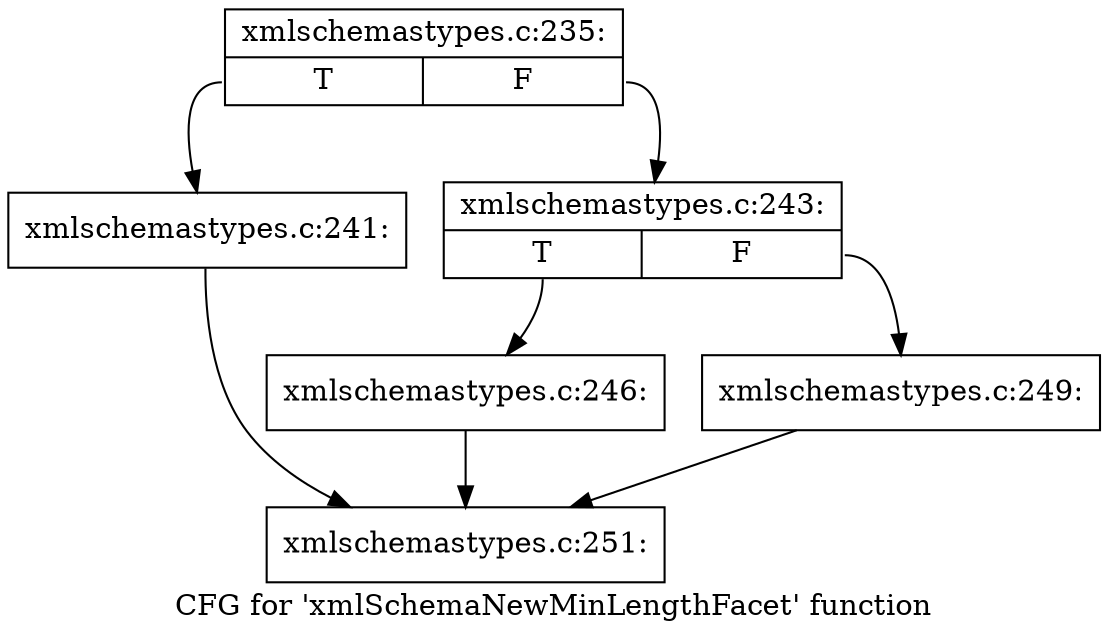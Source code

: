 digraph "CFG for 'xmlSchemaNewMinLengthFacet' function" {
	label="CFG for 'xmlSchemaNewMinLengthFacet' function";

	Node0x57bc3d0 [shape=record,label="{xmlschemastypes.c:235:|{<s0>T|<s1>F}}"];
	Node0x57bc3d0:s0 -> Node0x57be500;
	Node0x57bc3d0:s1 -> Node0x57be830;
	Node0x57be500 [shape=record,label="{xmlschemastypes.c:241:}"];
	Node0x57be500 -> Node0x55781c0;
	Node0x57be830 [shape=record,label="{xmlschemastypes.c:243:|{<s0>T|<s1>F}}"];
	Node0x57be830:s0 -> Node0x57bef20;
	Node0x57be830:s1 -> Node0x57bef70;
	Node0x57bef20 [shape=record,label="{xmlschemastypes.c:246:}"];
	Node0x57bef20 -> Node0x55781c0;
	Node0x57bef70 [shape=record,label="{xmlschemastypes.c:249:}"];
	Node0x57bef70 -> Node0x55781c0;
	Node0x55781c0 [shape=record,label="{xmlschemastypes.c:251:}"];
}
